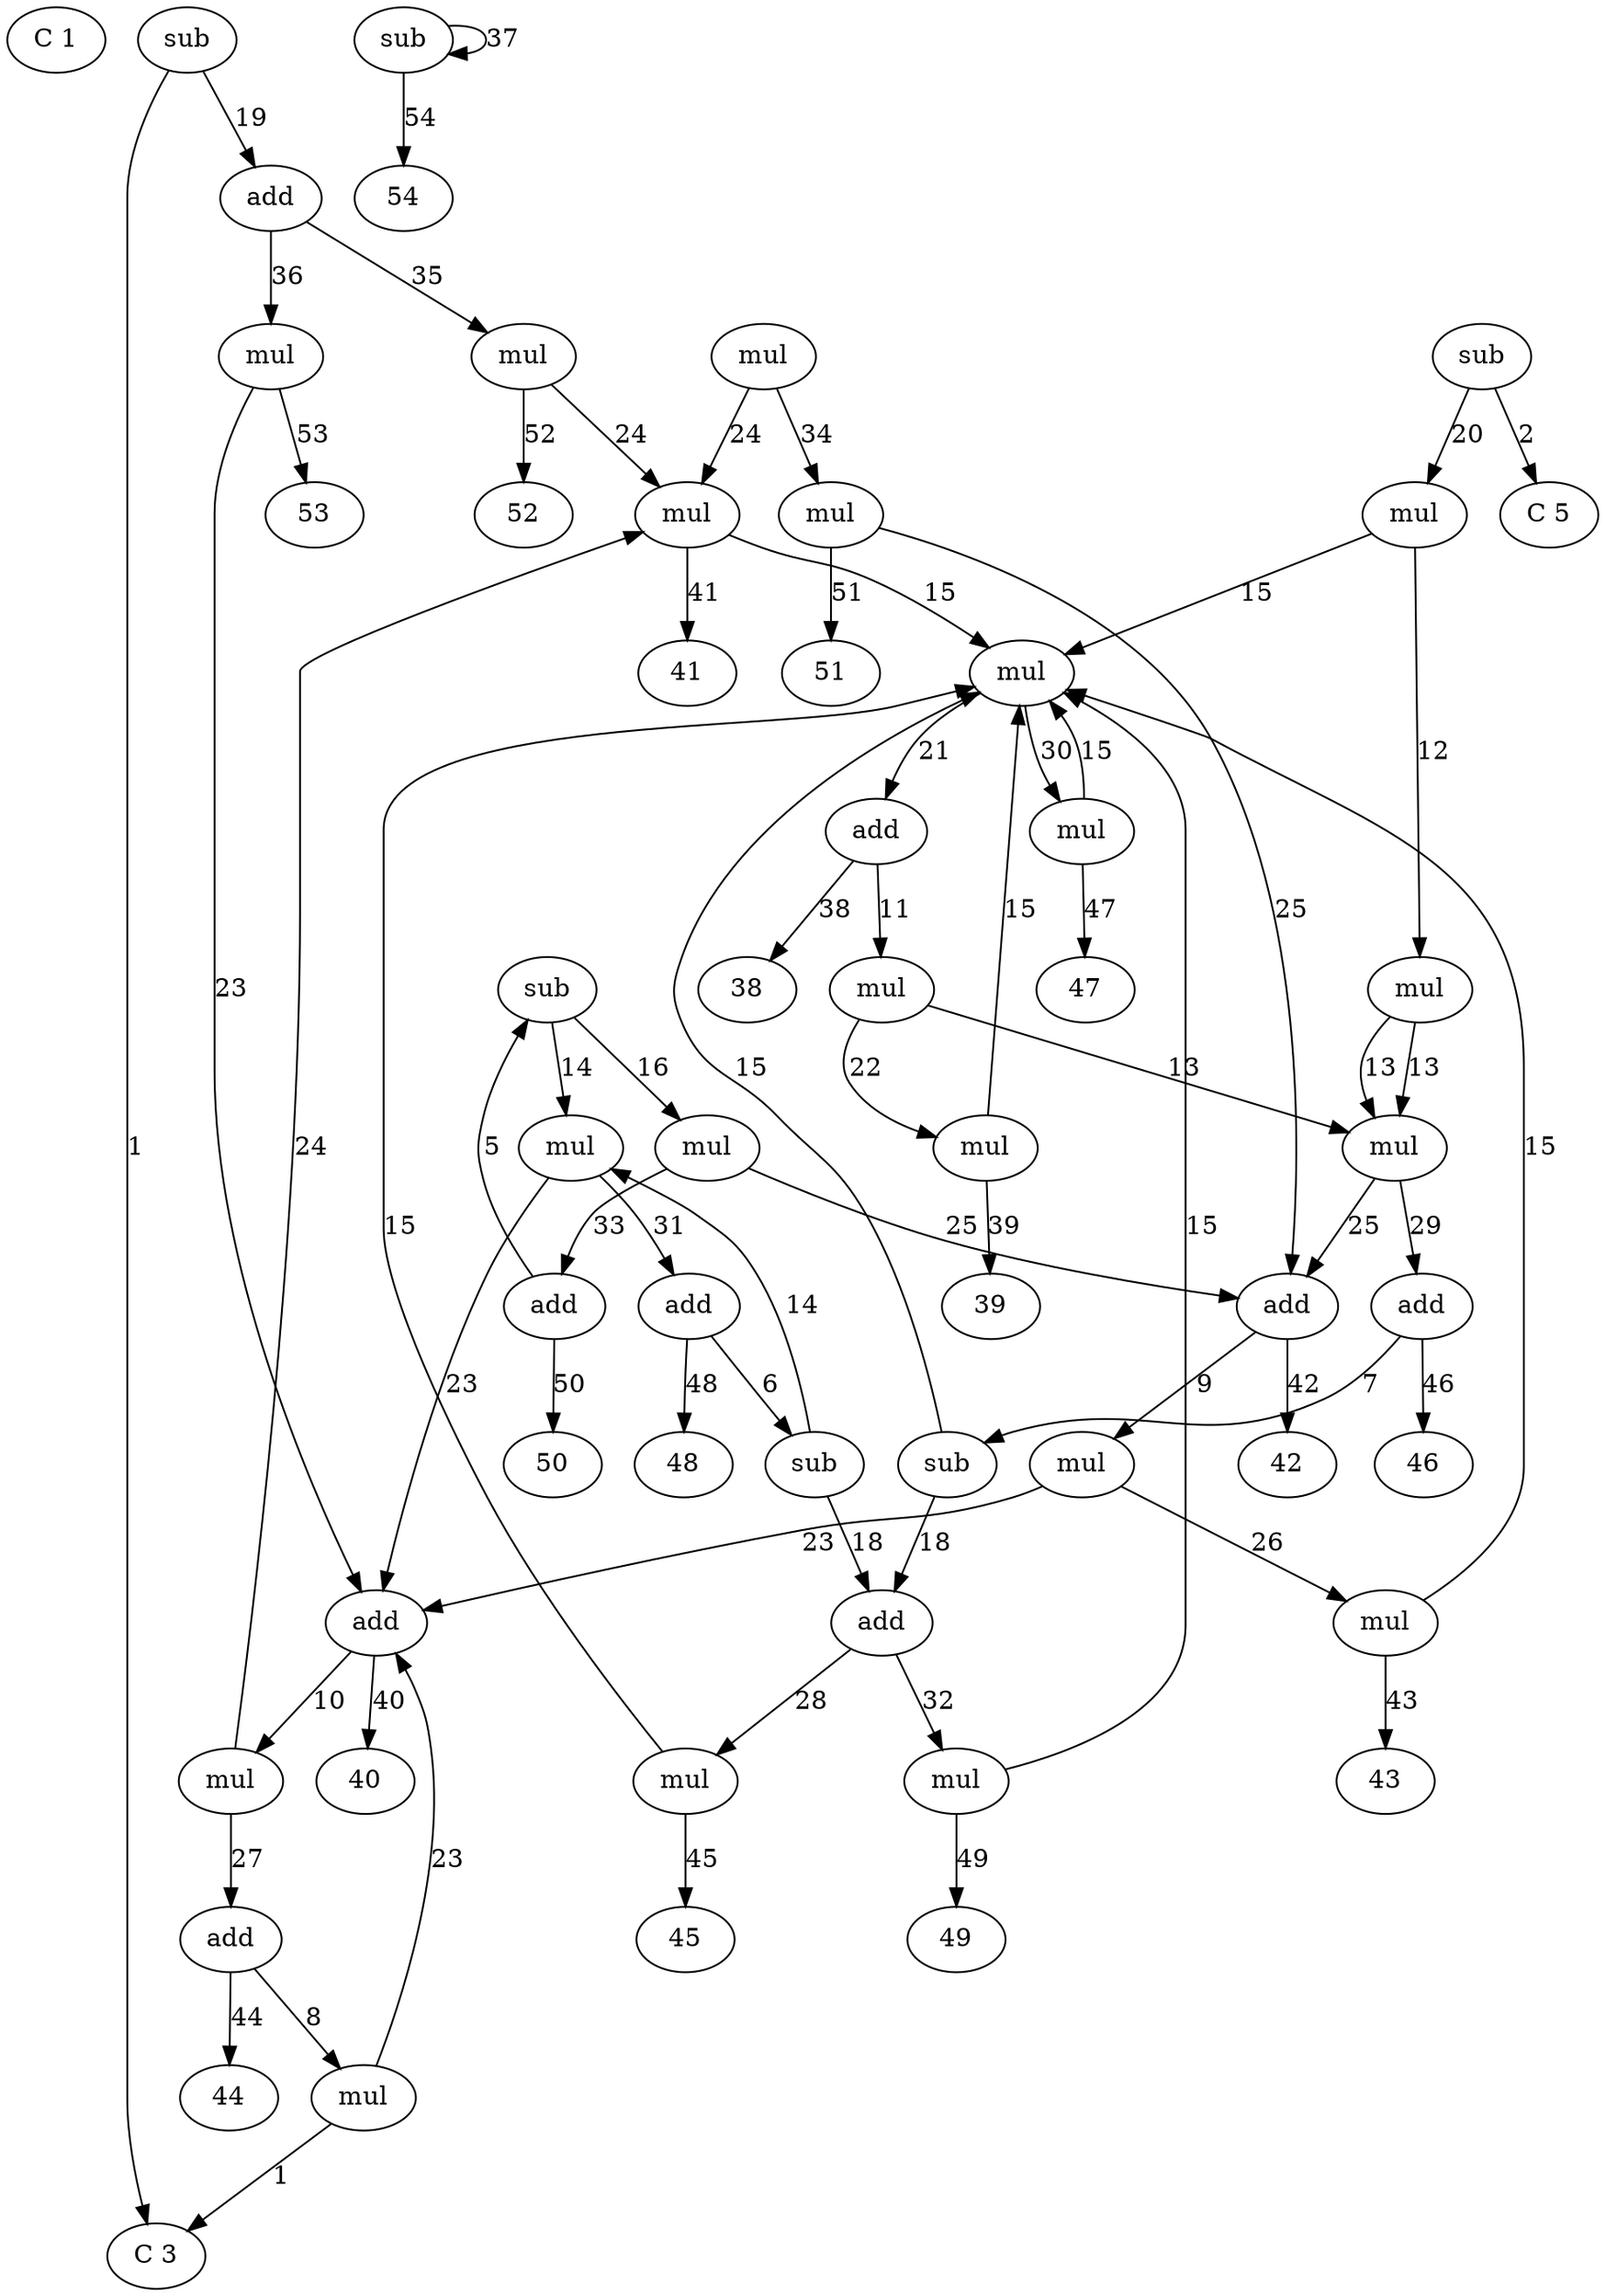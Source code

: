 digraph G {
0 [label="C 1"]
1 [label="C 3"]
2 [label="C 5"]
3 [label="sub"]
3 -> 2 [label="2"]
3 -> 20 [label="20"]
4 [label="sub"]
4 -> 1 [label="1"]
4 -> 19 [label="19"]
5 [label="sub"]
5 -> 14 [label="14"]
5 -> 16 [label="16"]
6 [label="sub"]
6 -> 14 [label="14"]
6 -> 18 [label="18"]
7 [label="sub"]
7 -> 15 [label="15"]
7 -> 18 [label="18"]
8 [label="mul"]
8 -> 1 [label="1"]
8 -> 23 [label="23"]
9 [label="mul"]
9 -> 23 [label="23"]
9 -> 26 [label="26"]
10 [label="mul"]
10 -> 24 [label="24"]
10 -> 27 [label="27"]
11 [label="mul"]
11 -> 13 [label="13"]
11 -> 22 [label="22"]
12 [label="mul"]
12 -> 13 [label="13"]
12 -> 13 [label="13"]
13 [label="mul"]
13 -> 25 [label="25"]
13 -> 29 [label="29"]
14 [label="mul"]
14 -> 23 [label="23"]
14 -> 31 [label="31"]
15 [label="mul"]
15 -> 21 [label="21"]
15 -> 30 [label="30"]
16 [label="mul"]
16 -> 25 [label="25"]
16 -> 33 [label="33"]
17 [label="mul"]
17 -> 24 [label="24"]
17 -> 34 [label="34"]
18 [label="add"]
18 -> 28 [label="28"]
18 -> 32 [label="32"]
19 [label="add"]
19 -> 35 [label="35"]
19 -> 36 [label="36"]
20 [label="mul"]
20 -> 12 [label="12"]
20 -> 15 [label="15"]
21 [label="add"]
21 -> 11 [label="11"]
21 -> 38 [label="38"]
22 [label="mul"]
22 -> 15 [label="15"]
22 -> 39 [label="39"]
23 [label="add"]
23 -> 10 [label="10"]
23 -> 40 [label="40"]
24 [label="mul"]
24 -> 15 [label="15"]
24 -> 41 [label="41"]
25 [label="add"]
25 -> 9 [label="9"]
25 -> 42 [label="42"]
26 [label="mul"]
26 -> 15 [label="15"]
26 -> 43 [label="43"]
27 [label="add"]
27 -> 8 [label="8"]
27 -> 44 [label="44"]
28 [label="mul"]
28 -> 15 [label="15"]
28 -> 45 [label="45"]
29 [label="add"]
29 -> 7 [label="7"]
29 -> 46 [label="46"]
30 [label="mul"]
30 -> 15 [label="15"]
30 -> 47 [label="47"]
31 [label="add"]
31 -> 6 [label="6"]
31 -> 48 [label="48"]
32 [label="mul"]
32 -> 15 [label="15"]
32 -> 49 [label="49"]
33 [label="add"]
33 -> 5 [label="5"]
33 -> 50 [label="50"]
34 [label="mul"]
34 -> 25 [label="25"]
34 -> 51 [label="51"]
35 [label="mul"]
35 -> 24 [label="24"]
35 -> 52 [label="52"]
36 [label="mul"]
36 -> 23 [label="23"]
36 -> 53 [label="53"]
37 [label="sub"]
37 -> 37 [label="37"]
37 -> 54 [label="54"]
}
